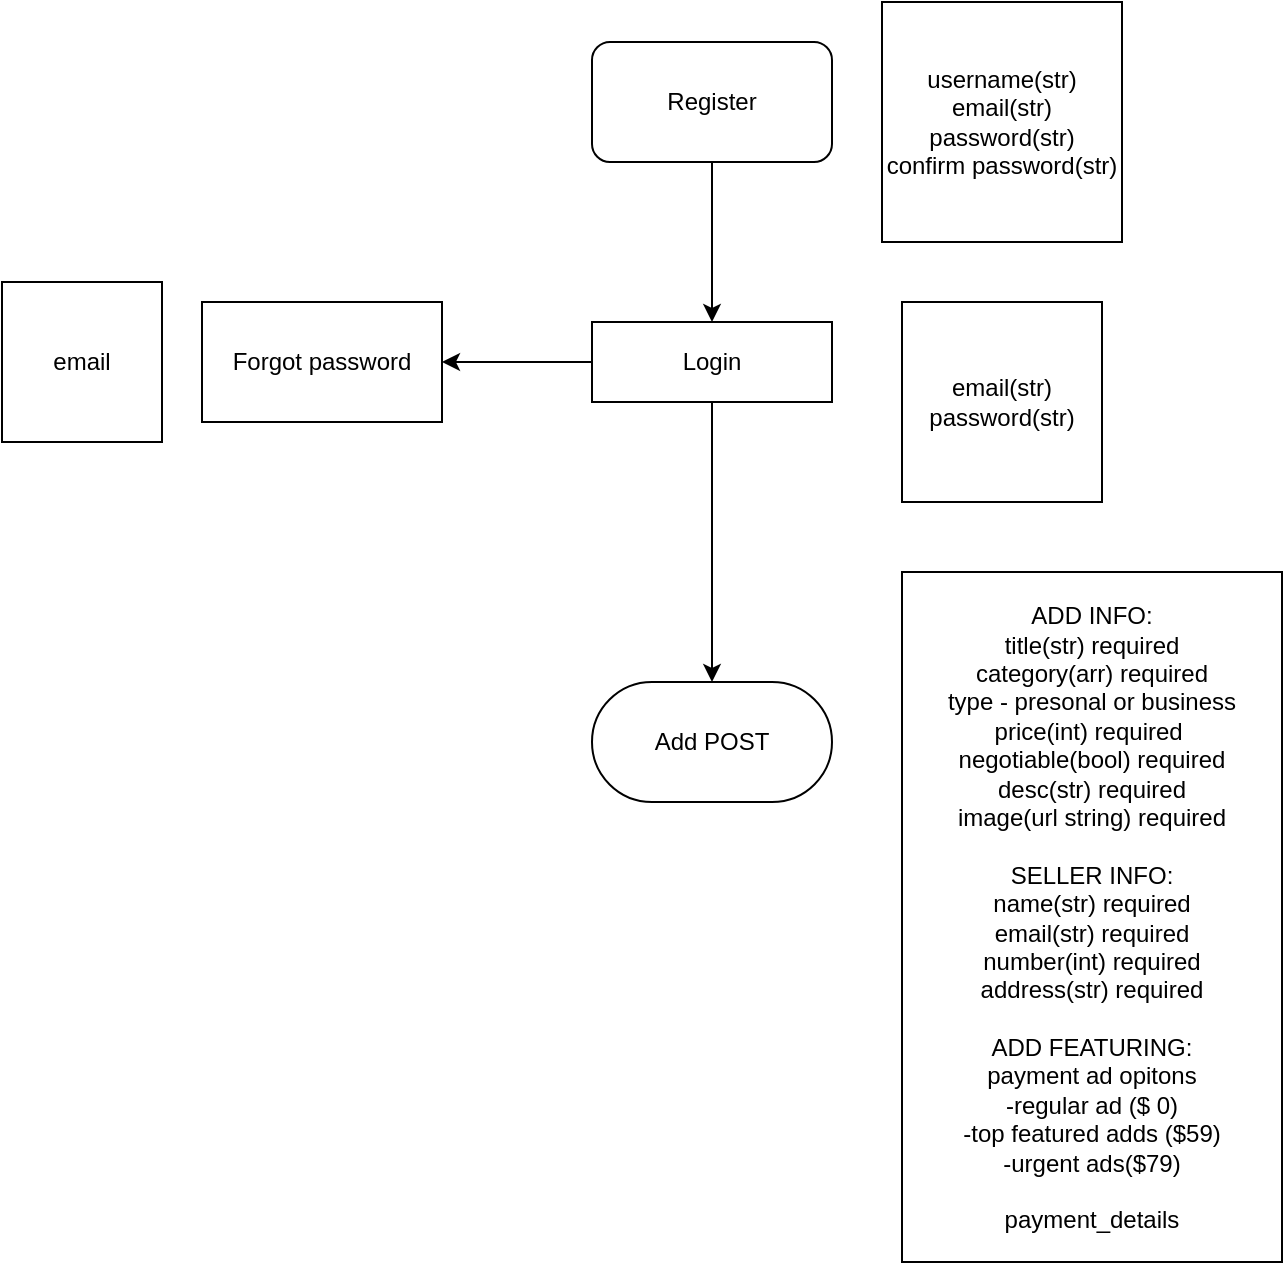 <mxfile version="21.6.5" type="device">
  <diagram name="Page-1" id="uRqLtwGiZ09msLrpEaOo">
    <mxGraphModel dx="394" dy="452" grid="1" gridSize="10" guides="1" tooltips="1" connect="1" arrows="1" fold="1" page="1" pageScale="1" pageWidth="850" pageHeight="1100" math="0" shadow="0">
      <root>
        <mxCell id="0" />
        <mxCell id="1" parent="0" />
        <mxCell id="mh_oIF_0Nb-9wvmbicMq-9" style="edgeStyle=orthogonalEdgeStyle;rounded=0;orthogonalLoop=1;jettySize=auto;html=1;entryX=0.5;entryY=0;entryDx=0;entryDy=0;" edge="1" parent="1" source="mh_oIF_0Nb-9wvmbicMq-3" target="mh_oIF_0Nb-9wvmbicMq-5">
          <mxGeometry relative="1" as="geometry" />
        </mxCell>
        <mxCell id="mh_oIF_0Nb-9wvmbicMq-3" value="Register" style="rounded=1;whiteSpace=wrap;html=1;" vertex="1" parent="1">
          <mxGeometry x="365" y="70" width="120" height="60" as="geometry" />
        </mxCell>
        <mxCell id="mh_oIF_0Nb-9wvmbicMq-10" style="edgeStyle=orthogonalEdgeStyle;rounded=0;orthogonalLoop=1;jettySize=auto;html=1;entryX=0.5;entryY=0;entryDx=0;entryDy=0;" edge="1" parent="1" source="mh_oIF_0Nb-9wvmbicMq-5" target="mh_oIF_0Nb-9wvmbicMq-7">
          <mxGeometry relative="1" as="geometry" />
        </mxCell>
        <mxCell id="mh_oIF_0Nb-9wvmbicMq-14" style="edgeStyle=orthogonalEdgeStyle;rounded=0;orthogonalLoop=1;jettySize=auto;html=1;" edge="1" parent="1" source="mh_oIF_0Nb-9wvmbicMq-5" target="mh_oIF_0Nb-9wvmbicMq-13">
          <mxGeometry relative="1" as="geometry" />
        </mxCell>
        <mxCell id="mh_oIF_0Nb-9wvmbicMq-5" value="Login" style="rounded=0;whiteSpace=wrap;html=1;" vertex="1" parent="1">
          <mxGeometry x="365" y="210" width="120" height="40" as="geometry" />
        </mxCell>
        <mxCell id="mh_oIF_0Nb-9wvmbicMq-7" value="Add POST" style="rounded=1;whiteSpace=wrap;html=1;arcSize=50;" vertex="1" parent="1">
          <mxGeometry x="365" y="390" width="120" height="60" as="geometry" />
        </mxCell>
        <mxCell id="mh_oIF_0Nb-9wvmbicMq-8" value="username(str)&lt;br&gt;email(str)&lt;br&gt;password(str)&lt;br&gt;confirm password(str)" style="whiteSpace=wrap;html=1;aspect=fixed;" vertex="1" parent="1">
          <mxGeometry x="510" y="50" width="120" height="120" as="geometry" />
        </mxCell>
        <mxCell id="mh_oIF_0Nb-9wvmbicMq-11" value="email(str)&lt;br&gt;password(str)" style="whiteSpace=wrap;html=1;aspect=fixed;" vertex="1" parent="1">
          <mxGeometry x="520" y="200" width="100" height="100" as="geometry" />
        </mxCell>
        <mxCell id="mh_oIF_0Nb-9wvmbicMq-12" value="ADD INFO:&lt;br&gt;title(str) required&lt;br&gt;category(arr) required&lt;br&gt;type - presonal or business&lt;br&gt;price(int) required&amp;nbsp;&lt;br&gt;negotiable(bool) required&lt;br&gt;desc(str) required&lt;br&gt;image(url string) required&lt;br&gt;&lt;br&gt;SELLER INFO:&lt;br&gt;name(str) required&lt;br&gt;email(str) required&lt;br&gt;number(int) required&lt;br&gt;address(str) required&lt;br&gt;&lt;br&gt;ADD FEATURING:&lt;br&gt;payment ad opitons&lt;br&gt;-regular ad ($ 0)&lt;br&gt;-top featured adds ($59)&lt;br&gt;-urgent ads($79)&lt;br&gt;&lt;br&gt;payment_details" style="rounded=0;whiteSpace=wrap;html=1;" vertex="1" parent="1">
          <mxGeometry x="520" y="335" width="190" height="345" as="geometry" />
        </mxCell>
        <mxCell id="mh_oIF_0Nb-9wvmbicMq-13" value="Forgot password" style="rounded=0;whiteSpace=wrap;html=1;" vertex="1" parent="1">
          <mxGeometry x="170" y="200" width="120" height="60" as="geometry" />
        </mxCell>
        <mxCell id="mh_oIF_0Nb-9wvmbicMq-15" value="email" style="whiteSpace=wrap;html=1;aspect=fixed;" vertex="1" parent="1">
          <mxGeometry x="70" y="190" width="80" height="80" as="geometry" />
        </mxCell>
      </root>
    </mxGraphModel>
  </diagram>
</mxfile>
